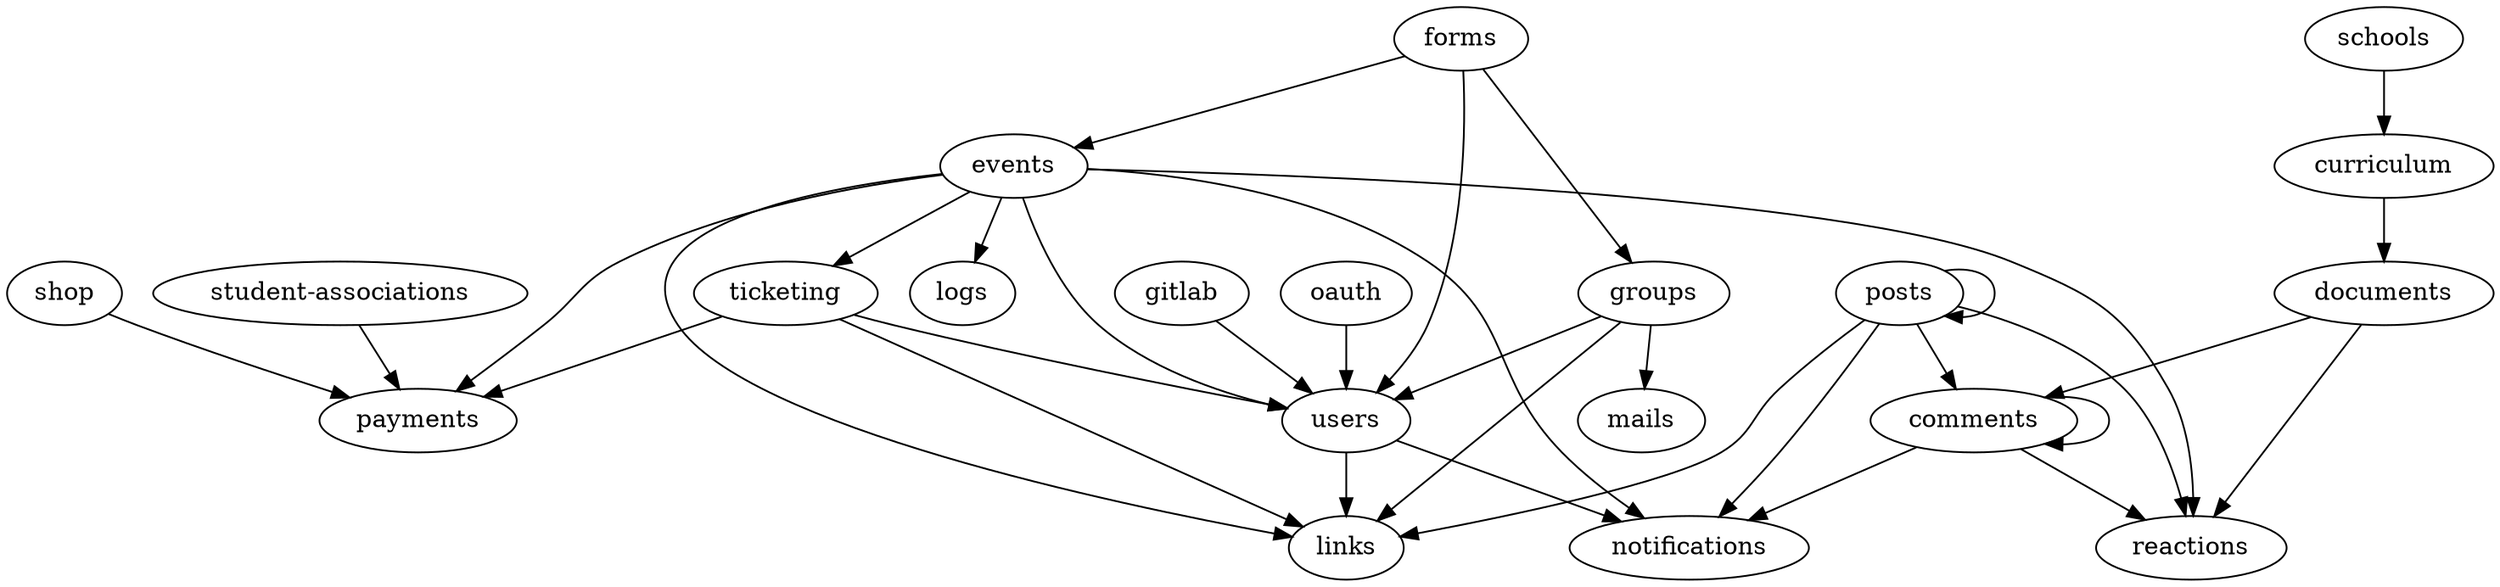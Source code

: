 strict digraph ImportGraph {
    "comments" -> "comments";
    "comments" -> "reactions";
    "comments" -> "notifications";
    "curriculum" -> "documents";
    "documents" -> "comments";
    "documents" -> "reactions";
    "events" -> "ticketing";
    "events" -> "notifications";
    "events" -> "users";
    "events" -> "links";
    "events" -> "logs";
    "events" -> "payments";
    "events" -> "reactions";
    "forms" -> "users";
    "forms" -> "groups";
    "forms" -> "events";
    "gitlab" -> "users";
    "groups" -> "links";
    "groups" -> "mails";
    "groups" -> "users";
    "oauth" -> "users";
    "posts" -> "notifications";
    "posts" -> "comments";
    "posts" -> "reactions";
    "posts" -> "posts";
    "posts" -> "links";
    "schools" -> "curriculum";
    "shop" -> "payments";
    "student-associations" -> "payments";
    "ticketing" -> "payments";
    "ticketing" -> "links";
    "ticketing" -> "users";
    "users" -> "notifications";
    "users" -> "links";
}